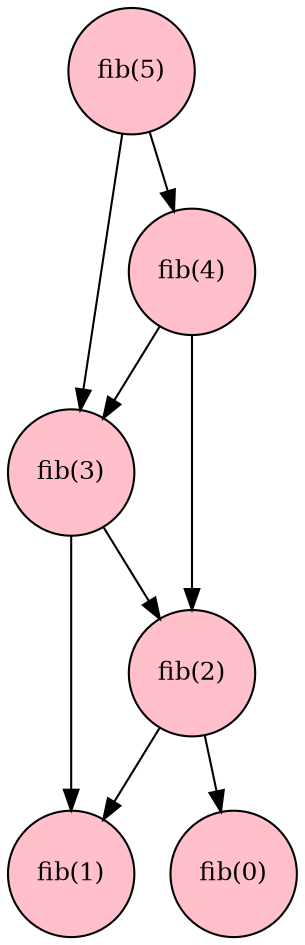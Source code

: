 digraph G {
  node [shape=circle, style=filled, fillcolor=pink, fontcolor=black, fontsize=12, width=0.5, height=0.5];
  edge [len=2.0, minlen=1];

  # edge [dir=back]

  "fib(5)" -> "fib(4)"
  "fib(5)" -> "fib(3)"
  "fib(4)" -> "fib(3)"
  "fib(4)" -> "fib(2)"
  "fib(3)" -> "fib(2)"
  "fib(3)" -> "fib(1)"
  "fib(2)" -> "fib(1)"
  "fib(2)" -> "fib(0)"
}
